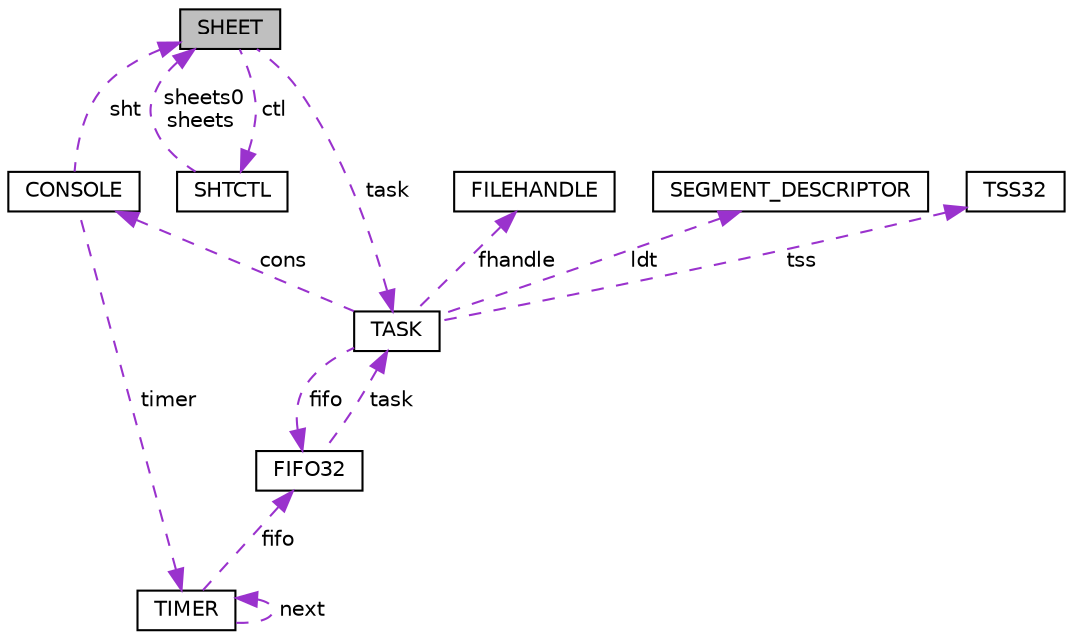 digraph "SHEET"
{
 // LATEX_PDF_SIZE
  edge [fontname="Helvetica",fontsize="10",labelfontname="Helvetica",labelfontsize="10"];
  node [fontname="Helvetica",fontsize="10",shape=record];
  Node1 [label="SHEET",height=0.2,width=0.4,color="black", fillcolor="grey75", style="filled", fontcolor="black",tooltip="シート構造体"];
  Node2 -> Node1 [dir="back",color="darkorchid3",fontsize="10",style="dashed",label=" task" ,fontname="Helvetica"];
  Node2 [label="TASK",height=0.2,width=0.4,color="black", fillcolor="white", style="filled",URL="$struct_t_a_s_k.html",tooltip=" "];
  Node3 -> Node2 [dir="back",color="darkorchid3",fontsize="10",style="dashed",label=" fhandle" ,fontname="Helvetica"];
  Node3 [label="FILEHANDLE",height=0.2,width=0.4,color="black", fillcolor="white", style="filled",URL="$struct_f_i_l_e_h_a_n_d_l_e.html",tooltip=" "];
  Node4 -> Node2 [dir="back",color="darkorchid3",fontsize="10",style="dashed",label=" cons" ,fontname="Helvetica"];
  Node4 [label="CONSOLE",height=0.2,width=0.4,color="black", fillcolor="white", style="filled",URL="$struct_c_o_n_s_o_l_e.html",tooltip=" "];
  Node1 -> Node4 [dir="back",color="darkorchid3",fontsize="10",style="dashed",label=" sht" ,fontname="Helvetica"];
  Node5 -> Node4 [dir="back",color="darkorchid3",fontsize="10",style="dashed",label=" timer" ,fontname="Helvetica"];
  Node5 [label="TIMER",height=0.2,width=0.4,color="black", fillcolor="white", style="filled",URL="$struct_t_i_m_e_r.html",tooltip=" "];
  Node6 -> Node5 [dir="back",color="darkorchid3",fontsize="10",style="dashed",label=" fifo" ,fontname="Helvetica"];
  Node6 [label="FIFO32",height=0.2,width=0.4,color="black", fillcolor="white", style="filled",URL="$struct_f_i_f_o32.html",tooltip=" "];
  Node2 -> Node6 [dir="back",color="darkorchid3",fontsize="10",style="dashed",label=" task" ,fontname="Helvetica"];
  Node5 -> Node5 [dir="back",color="darkorchid3",fontsize="10",style="dashed",label=" next" ,fontname="Helvetica"];
  Node7 -> Node2 [dir="back",color="darkorchid3",fontsize="10",style="dashed",label=" ldt" ,fontname="Helvetica"];
  Node7 [label="SEGMENT_DESCRIPTOR",height=0.2,width=0.4,color="black", fillcolor="white", style="filled",URL="$struct_s_e_g_m_e_n_t___d_e_s_c_r_i_p_t_o_r.html",tooltip=" "];
  Node6 -> Node2 [dir="back",color="darkorchid3",fontsize="10",style="dashed",label=" fifo" ,fontname="Helvetica"];
  Node8 -> Node2 [dir="back",color="darkorchid3",fontsize="10",style="dashed",label=" tss" ,fontname="Helvetica"];
  Node8 [label="TSS32",height=0.2,width=0.4,color="black", fillcolor="white", style="filled",URL="$struct_t_s_s32.html",tooltip=" "];
  Node9 -> Node1 [dir="back",color="darkorchid3",fontsize="10",style="dashed",label=" ctl" ,fontname="Helvetica"];
  Node9 [label="SHTCTL",height=0.2,width=0.4,color="black", fillcolor="white", style="filled",URL="$struct_s_h_t_c_t_l.html",tooltip="シートコントロール構造体"];
  Node1 -> Node9 [dir="back",color="darkorchid3",fontsize="10",style="dashed",label=" sheets0\nsheets" ,fontname="Helvetica"];
}
